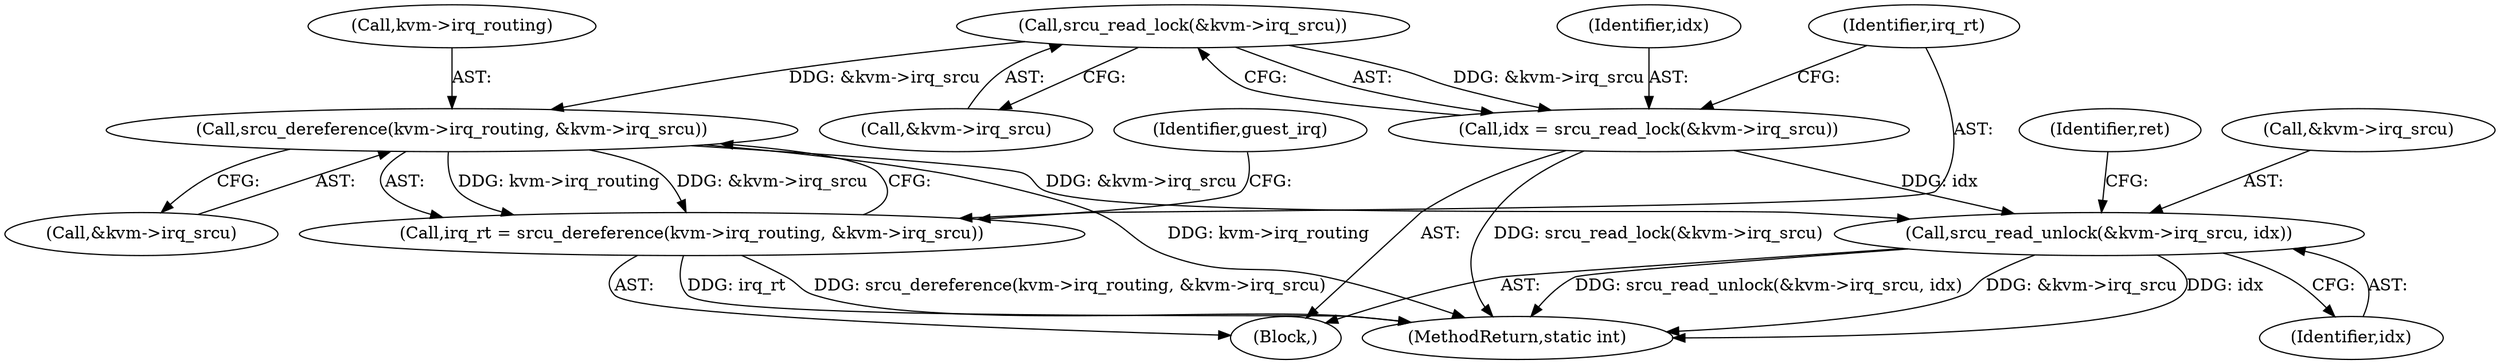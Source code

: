 digraph "0_linux_3a8b0677fc6180a467e26cc32ce6b0c09a32f9bb@API" {
"1000140" [label="(Call,srcu_read_lock(&kvm->irq_srcu))"];
"1000138" [label="(Call,idx = srcu_read_lock(&kvm->irq_srcu))"];
"1000255" [label="(Call,srcu_read_unlock(&kvm->irq_srcu, idx))"];
"1000147" [label="(Call,srcu_dereference(kvm->irq_routing, &kvm->irq_srcu))"];
"1000145" [label="(Call,irq_rt = srcu_dereference(kvm->irq_routing, &kvm->irq_srcu))"];
"1000255" [label="(Call,srcu_read_unlock(&kvm->irq_srcu, idx))"];
"1000108" [label="(Block,)"];
"1000140" [label="(Call,srcu_read_lock(&kvm->irq_srcu))"];
"1000151" [label="(Call,&kvm->irq_srcu)"];
"1000157" [label="(Identifier,guest_irq)"];
"1000138" [label="(Call,idx = srcu_read_lock(&kvm->irq_srcu))"];
"1000146" [label="(Identifier,irq_rt)"];
"1000260" [label="(Identifier,idx)"];
"1000139" [label="(Identifier,idx)"];
"1000145" [label="(Call,irq_rt = srcu_dereference(kvm->irq_routing, &kvm->irq_srcu))"];
"1000141" [label="(Call,&kvm->irq_srcu)"];
"1000263" [label="(MethodReturn,static int)"];
"1000262" [label="(Identifier,ret)"];
"1000148" [label="(Call,kvm->irq_routing)"];
"1000147" [label="(Call,srcu_dereference(kvm->irq_routing, &kvm->irq_srcu))"];
"1000256" [label="(Call,&kvm->irq_srcu)"];
"1000140" -> "1000138"  [label="AST: "];
"1000140" -> "1000141"  [label="CFG: "];
"1000141" -> "1000140"  [label="AST: "];
"1000138" -> "1000140"  [label="CFG: "];
"1000140" -> "1000138"  [label="DDG: &kvm->irq_srcu"];
"1000140" -> "1000147"  [label="DDG: &kvm->irq_srcu"];
"1000138" -> "1000108"  [label="AST: "];
"1000139" -> "1000138"  [label="AST: "];
"1000146" -> "1000138"  [label="CFG: "];
"1000138" -> "1000263"  [label="DDG: srcu_read_lock(&kvm->irq_srcu)"];
"1000138" -> "1000255"  [label="DDG: idx"];
"1000255" -> "1000108"  [label="AST: "];
"1000255" -> "1000260"  [label="CFG: "];
"1000256" -> "1000255"  [label="AST: "];
"1000260" -> "1000255"  [label="AST: "];
"1000262" -> "1000255"  [label="CFG: "];
"1000255" -> "1000263"  [label="DDG: idx"];
"1000255" -> "1000263"  [label="DDG: srcu_read_unlock(&kvm->irq_srcu, idx)"];
"1000255" -> "1000263"  [label="DDG: &kvm->irq_srcu"];
"1000147" -> "1000255"  [label="DDG: &kvm->irq_srcu"];
"1000147" -> "1000145"  [label="AST: "];
"1000147" -> "1000151"  [label="CFG: "];
"1000148" -> "1000147"  [label="AST: "];
"1000151" -> "1000147"  [label="AST: "];
"1000145" -> "1000147"  [label="CFG: "];
"1000147" -> "1000263"  [label="DDG: kvm->irq_routing"];
"1000147" -> "1000145"  [label="DDG: kvm->irq_routing"];
"1000147" -> "1000145"  [label="DDG: &kvm->irq_srcu"];
"1000145" -> "1000108"  [label="AST: "];
"1000146" -> "1000145"  [label="AST: "];
"1000157" -> "1000145"  [label="CFG: "];
"1000145" -> "1000263"  [label="DDG: irq_rt"];
"1000145" -> "1000263"  [label="DDG: srcu_dereference(kvm->irq_routing, &kvm->irq_srcu)"];
}
